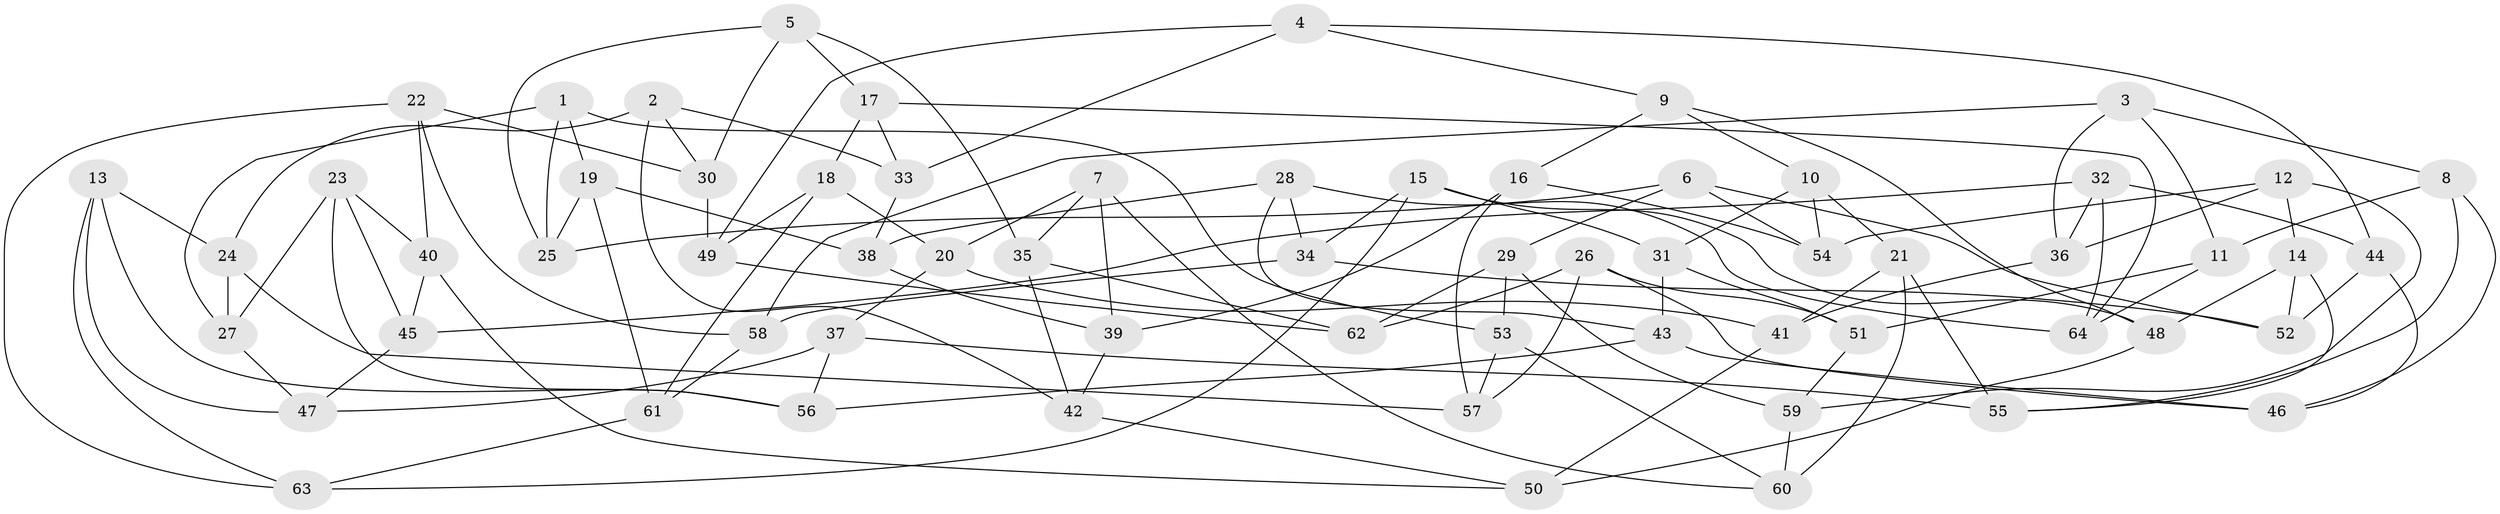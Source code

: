// coarse degree distribution, {6: 0.5384615384615384, 5: 0.10256410256410256, 4: 0.358974358974359}
// Generated by graph-tools (version 1.1) at 2025/52/02/27/25 19:52:32]
// undirected, 64 vertices, 128 edges
graph export_dot {
graph [start="1"]
  node [color=gray90,style=filled];
  1;
  2;
  3;
  4;
  5;
  6;
  7;
  8;
  9;
  10;
  11;
  12;
  13;
  14;
  15;
  16;
  17;
  18;
  19;
  20;
  21;
  22;
  23;
  24;
  25;
  26;
  27;
  28;
  29;
  30;
  31;
  32;
  33;
  34;
  35;
  36;
  37;
  38;
  39;
  40;
  41;
  42;
  43;
  44;
  45;
  46;
  47;
  48;
  49;
  50;
  51;
  52;
  53;
  54;
  55;
  56;
  57;
  58;
  59;
  60;
  61;
  62;
  63;
  64;
  1 -- 19;
  1 -- 53;
  1 -- 25;
  1 -- 27;
  2 -- 33;
  2 -- 24;
  2 -- 42;
  2 -- 30;
  3 -- 11;
  3 -- 58;
  3 -- 36;
  3 -- 8;
  4 -- 9;
  4 -- 44;
  4 -- 33;
  4 -- 49;
  5 -- 35;
  5 -- 25;
  5 -- 17;
  5 -- 30;
  6 -- 52;
  6 -- 54;
  6 -- 29;
  6 -- 25;
  7 -- 20;
  7 -- 39;
  7 -- 35;
  7 -- 60;
  8 -- 55;
  8 -- 11;
  8 -- 46;
  9 -- 10;
  9 -- 16;
  9 -- 48;
  10 -- 21;
  10 -- 54;
  10 -- 31;
  11 -- 51;
  11 -- 64;
  12 -- 36;
  12 -- 54;
  12 -- 59;
  12 -- 14;
  13 -- 63;
  13 -- 47;
  13 -- 56;
  13 -- 24;
  14 -- 48;
  14 -- 55;
  14 -- 52;
  15 -- 63;
  15 -- 34;
  15 -- 48;
  15 -- 31;
  16 -- 54;
  16 -- 39;
  16 -- 57;
  17 -- 18;
  17 -- 64;
  17 -- 33;
  18 -- 20;
  18 -- 49;
  18 -- 61;
  19 -- 61;
  19 -- 38;
  19 -- 25;
  20 -- 37;
  20 -- 41;
  21 -- 60;
  21 -- 55;
  21 -- 41;
  22 -- 30;
  22 -- 58;
  22 -- 40;
  22 -- 63;
  23 -- 40;
  23 -- 45;
  23 -- 27;
  23 -- 56;
  24 -- 57;
  24 -- 27;
  26 -- 51;
  26 -- 62;
  26 -- 57;
  26 -- 46;
  27 -- 47;
  28 -- 34;
  28 -- 43;
  28 -- 64;
  28 -- 38;
  29 -- 62;
  29 -- 59;
  29 -- 53;
  30 -- 49;
  31 -- 43;
  31 -- 51;
  32 -- 45;
  32 -- 44;
  32 -- 36;
  32 -- 64;
  33 -- 38;
  34 -- 58;
  34 -- 52;
  35 -- 42;
  35 -- 62;
  36 -- 41;
  37 -- 55;
  37 -- 47;
  37 -- 56;
  38 -- 39;
  39 -- 42;
  40 -- 45;
  40 -- 50;
  41 -- 50;
  42 -- 50;
  43 -- 56;
  43 -- 46;
  44 -- 46;
  44 -- 52;
  45 -- 47;
  48 -- 50;
  49 -- 62;
  51 -- 59;
  53 -- 57;
  53 -- 60;
  58 -- 61;
  59 -- 60;
  61 -- 63;
}
